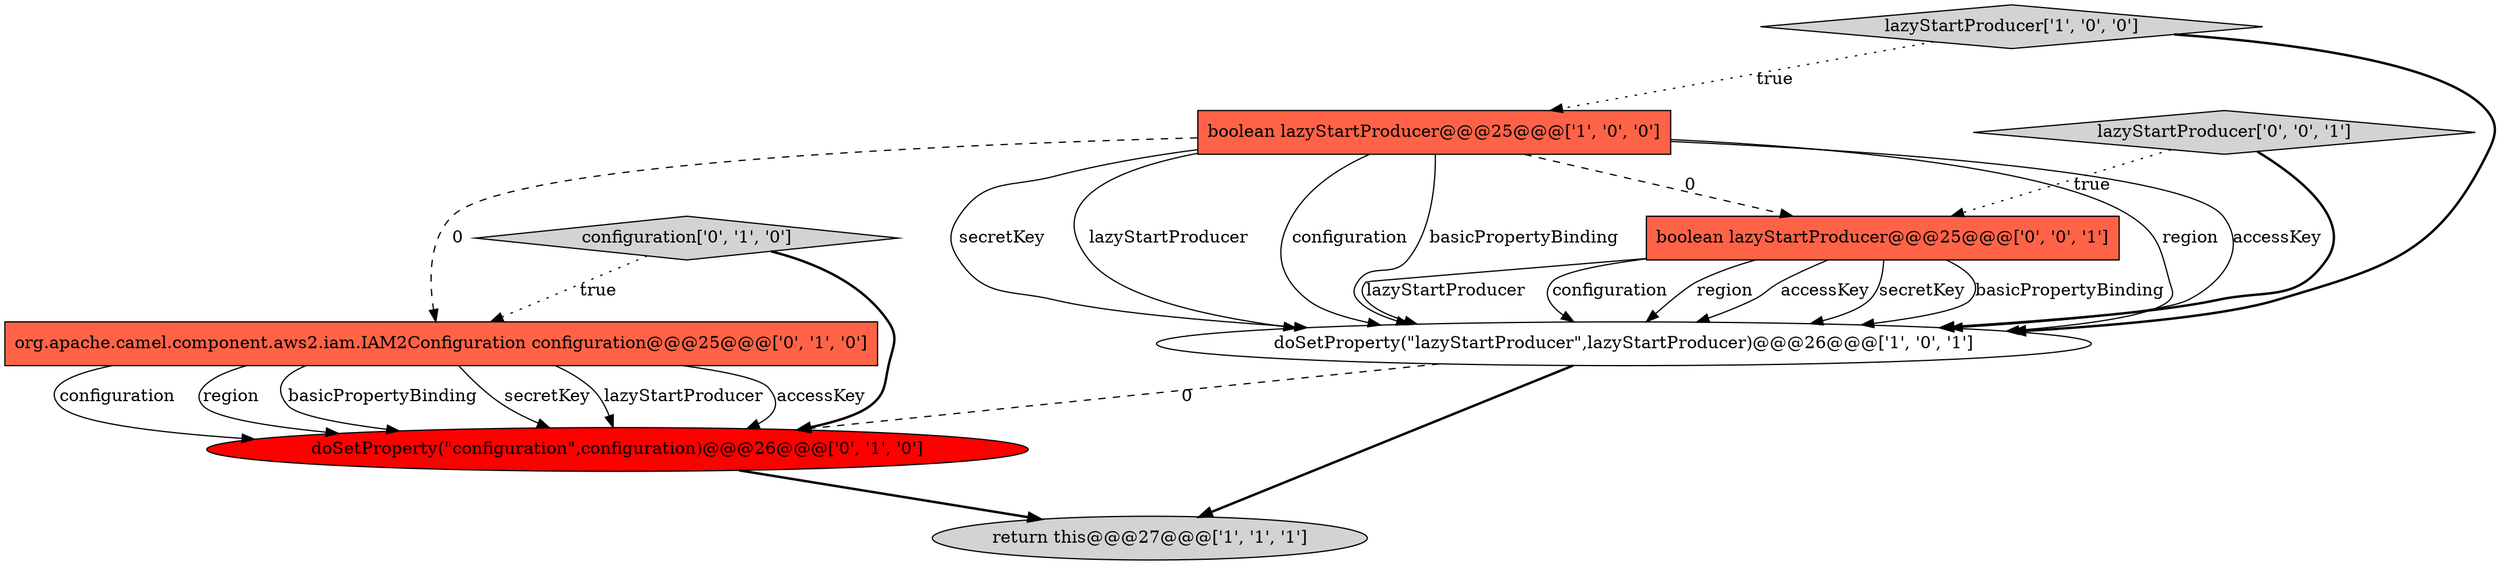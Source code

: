 digraph {
1 [style = filled, label = "lazyStartProducer['1', '0', '0']", fillcolor = lightgray, shape = diamond image = "AAA0AAABBB1BBB"];
5 [style = filled, label = "org.apache.camel.component.aws2.iam.IAM2Configuration configuration@@@25@@@['0', '1', '0']", fillcolor = tomato, shape = box image = "AAA1AAABBB2BBB"];
3 [style = filled, label = "return this@@@27@@@['1', '1', '1']", fillcolor = lightgray, shape = ellipse image = "AAA0AAABBB1BBB"];
6 [style = filled, label = "configuration['0', '1', '0']", fillcolor = lightgray, shape = diamond image = "AAA0AAABBB2BBB"];
8 [style = filled, label = "lazyStartProducer['0', '0', '1']", fillcolor = lightgray, shape = diamond image = "AAA0AAABBB3BBB"];
0 [style = filled, label = "doSetProperty(\"lazyStartProducer\",lazyStartProducer)@@@26@@@['1', '0', '1']", fillcolor = white, shape = ellipse image = "AAA0AAABBB1BBB"];
2 [style = filled, label = "boolean lazyStartProducer@@@25@@@['1', '0', '0']", fillcolor = tomato, shape = box image = "AAA1AAABBB1BBB"];
7 [style = filled, label = "boolean lazyStartProducer@@@25@@@['0', '0', '1']", fillcolor = tomato, shape = box image = "AAA0AAABBB3BBB"];
4 [style = filled, label = "doSetProperty(\"configuration\",configuration)@@@26@@@['0', '1', '0']", fillcolor = red, shape = ellipse image = "AAA1AAABBB2BBB"];
0->3 [style = bold, label=""];
7->0 [style = solid, label="region"];
4->3 [style = bold, label=""];
7->0 [style = solid, label="accessKey"];
5->4 [style = solid, label="secretKey"];
5->4 [style = solid, label="lazyStartProducer"];
5->4 [style = solid, label="accessKey"];
8->7 [style = dotted, label="true"];
2->0 [style = solid, label="secretKey"];
2->0 [style = solid, label="lazyStartProducer"];
7->0 [style = solid, label="secretKey"];
0->4 [style = dashed, label="0"];
1->0 [style = bold, label=""];
7->0 [style = solid, label="basicPropertyBinding"];
2->7 [style = dashed, label="0"];
8->0 [style = bold, label=""];
5->4 [style = solid, label="configuration"];
6->4 [style = bold, label=""];
2->5 [style = dashed, label="0"];
7->0 [style = solid, label="lazyStartProducer"];
2->0 [style = solid, label="configuration"];
2->0 [style = solid, label="basicPropertyBinding"];
2->0 [style = solid, label="region"];
5->4 [style = solid, label="region"];
5->4 [style = solid, label="basicPropertyBinding"];
2->0 [style = solid, label="accessKey"];
7->0 [style = solid, label="configuration"];
1->2 [style = dotted, label="true"];
6->5 [style = dotted, label="true"];
}
